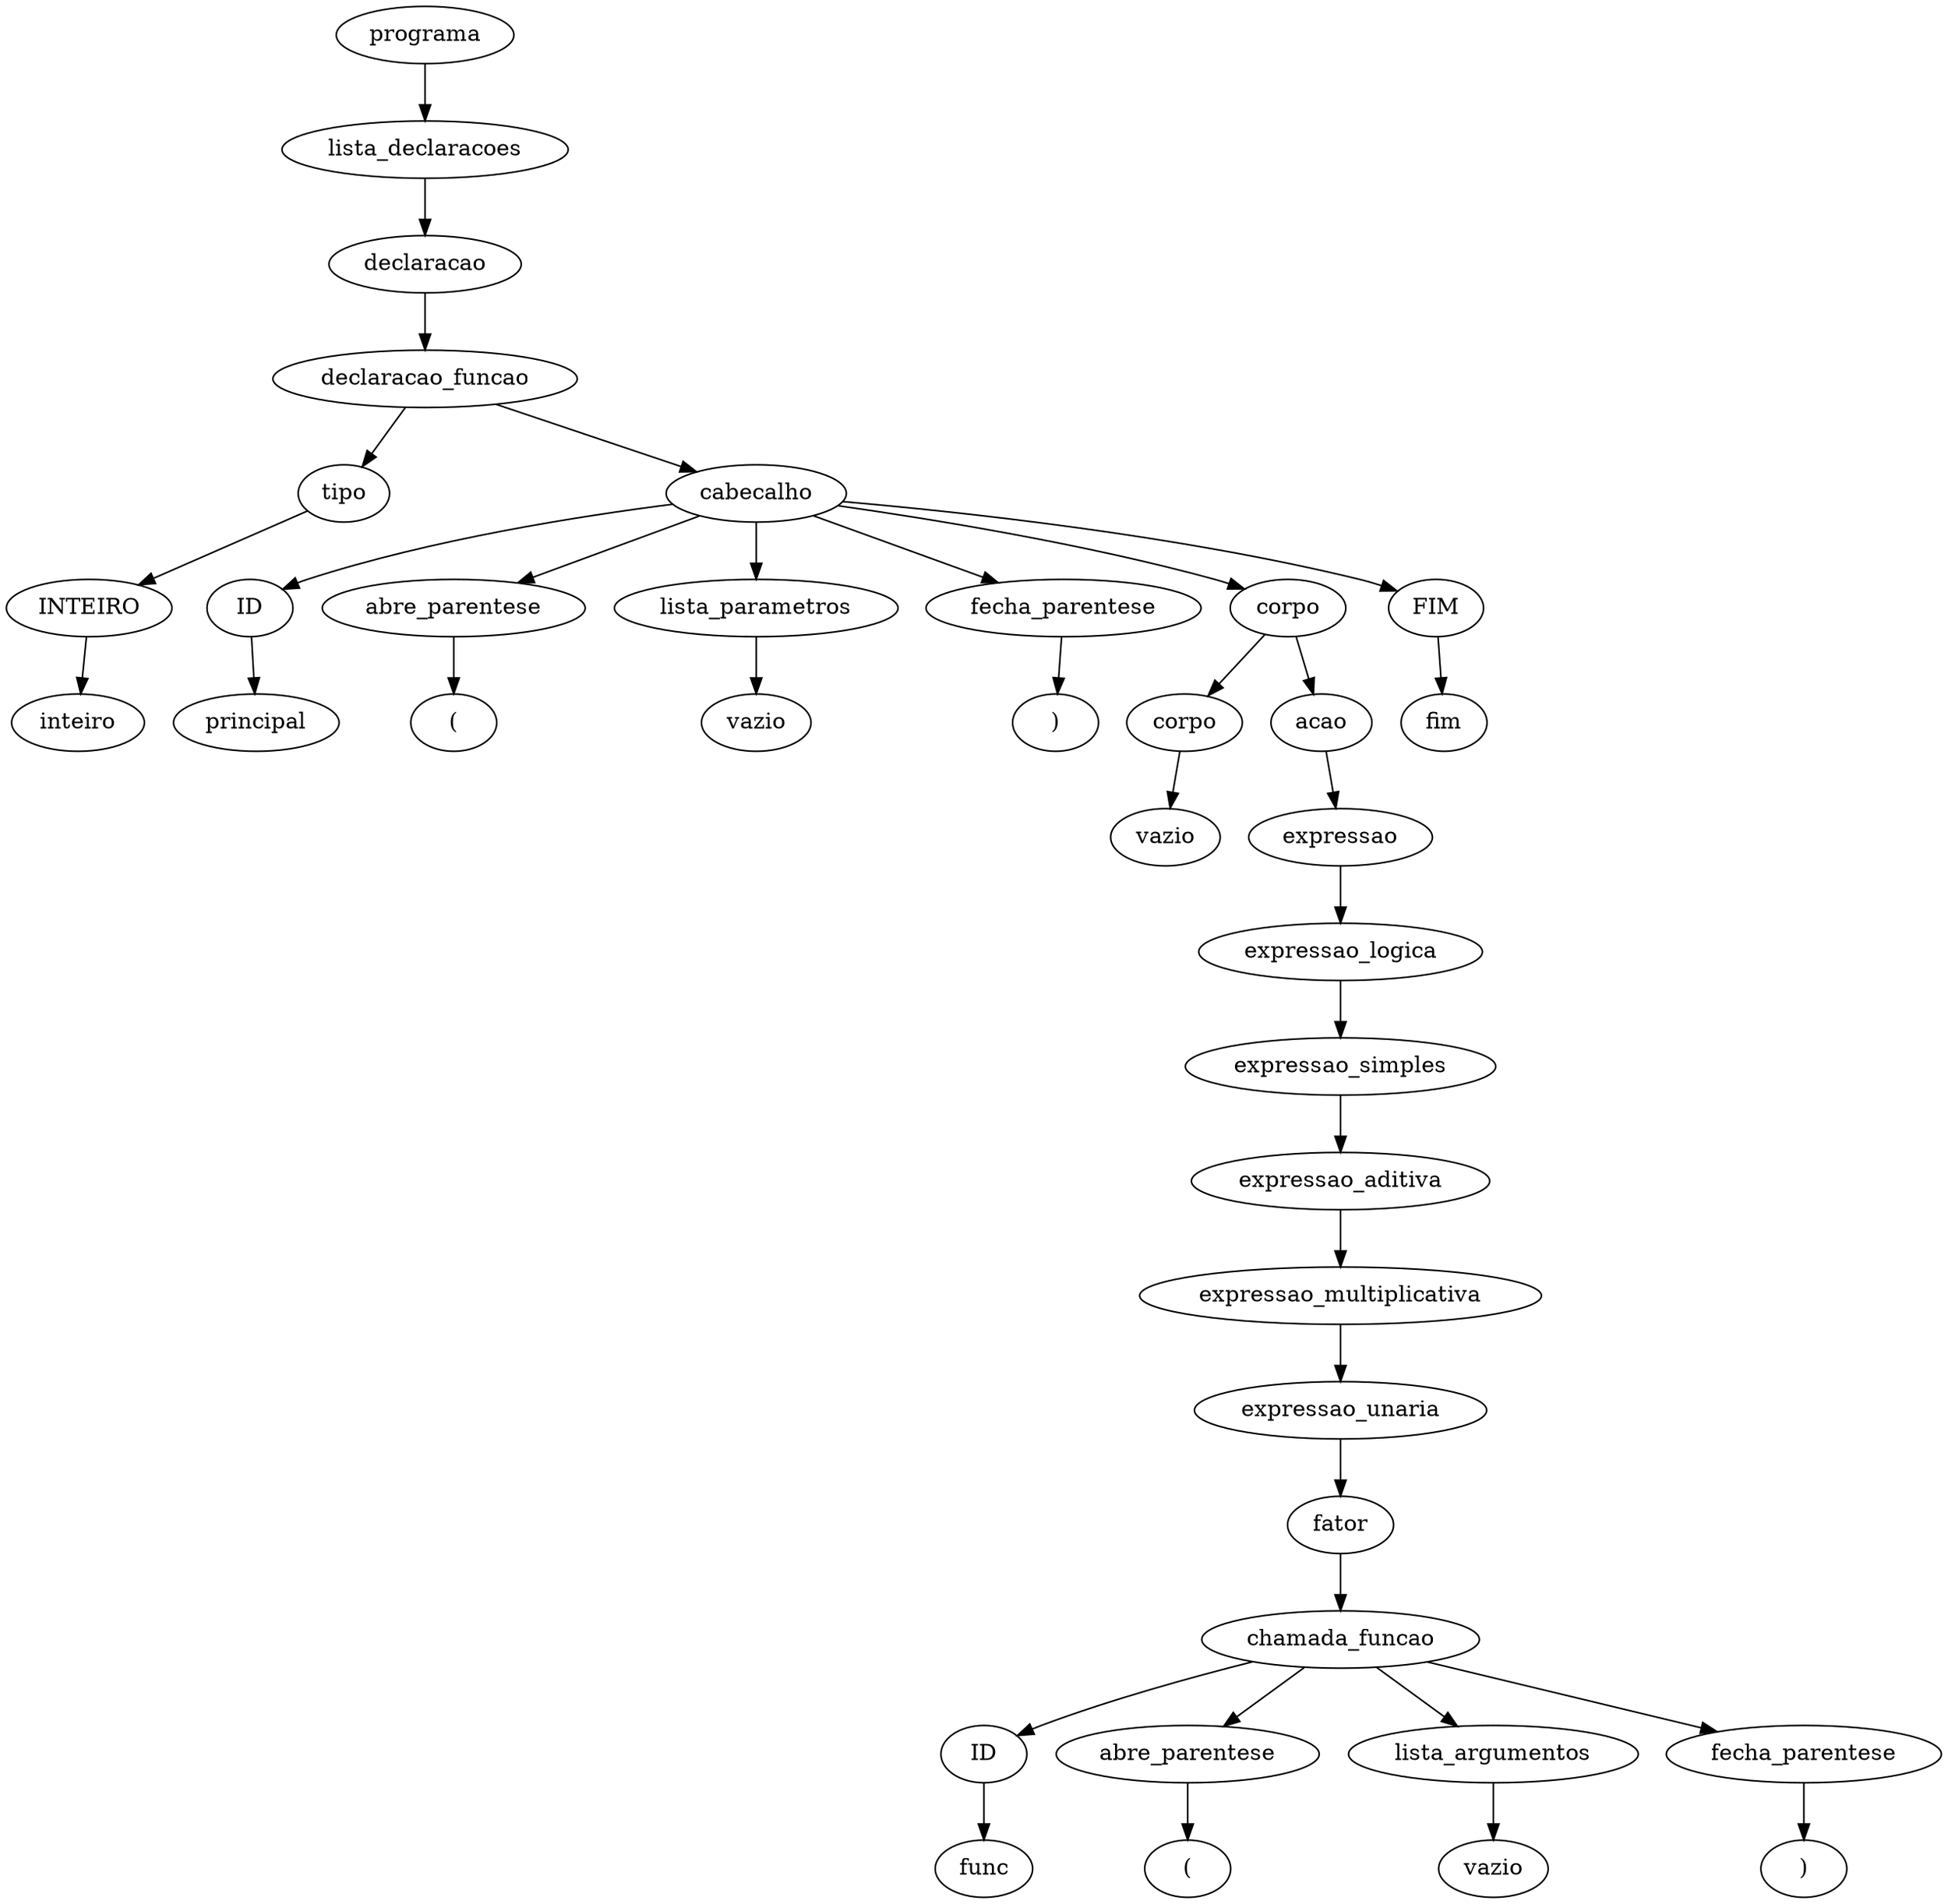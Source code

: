 digraph tree {
    "0x7fe99d719550" [label="programa"];
    "0x7fe9898f4820" [label="lista_declaracoes"];
    "0x7fe99d719460" [label="declaracao"];
    "0x7fe99d7195b0" [label="declaracao_funcao"];
    "0x7fe99d7194c0" [label="tipo"];
    "0x7fe99d719520" [label="INTEIRO"];
    "0x7fe99d719490" [label="inteiro"];
    "0x7fe99d6885b0" [label="cabecalho"];
    "0x7fe99d688850" [label="ID"];
    "0x7fe99d688670" [label="principal"];
    "0x7fe99d688c70" [label="abre_parentese"];
    "0x7fe99d688ca0" [label="("];
    "0x7fe99d6888e0" [label="lista_parametros"];
    "0x7fe99d719430" [label="vazio"];
    "0x7fe99d688cd0" [label="fecha_parentese"];
    "0x7fe99d688d00" [label=")"];
    "0x7fe99d6886d0" [label="corpo"];
    "0x7fe99d688760" [label="corpo"];
    "0x7fe99d7193a0" [label="vazio"];
    "0x7fe99d688700" [label="acao"];
    "0x7fe99d688550" [label="expressao"];
    "0x7fe99d688b50" [label="expressao_logica"];
    "0x7fe99d6889a0" [label="expressao_simples"];
    "0x7fe99d6887f0" [label="expressao_aditiva"];
    "0x7fe99d688b20" [label="expressao_multiplicativa"];
    "0x7fe99d688880" [label="expressao_unaria"];
    "0x7fe99d688a00" [label="fator"];
    "0x7fe99d688730" [label="chamada_funcao"];
    "0x7fe99d688580" [label="ID"];
    "0x7fe99d688a30" [label="func"];
    "0x7fe99d688a60" [label="abre_parentese"];
    "0x7fe99d688a90" [label="("];
    "0x7fe99d688910" [label="lista_argumentos"];
    "0x7fe99d6888b0" [label="vazio"];
    "0x7fe99d688ac0" [label="fecha_parentese"];
    "0x7fe99d688af0" [label=")"];
    "0x7fe99d688d30" [label="FIM"];
    "0x7fe99d688d60" [label="fim"];
    "0x7fe99d719550" -> "0x7fe9898f4820";
    "0x7fe9898f4820" -> "0x7fe99d719460";
    "0x7fe99d719460" -> "0x7fe99d7195b0";
    "0x7fe99d7195b0" -> "0x7fe99d7194c0";
    "0x7fe99d7195b0" -> "0x7fe99d6885b0";
    "0x7fe99d7194c0" -> "0x7fe99d719520";
    "0x7fe99d719520" -> "0x7fe99d719490";
    "0x7fe99d6885b0" -> "0x7fe99d688850";
    "0x7fe99d6885b0" -> "0x7fe99d688c70";
    "0x7fe99d6885b0" -> "0x7fe99d6888e0";
    "0x7fe99d6885b0" -> "0x7fe99d688cd0";
    "0x7fe99d6885b0" -> "0x7fe99d6886d0";
    "0x7fe99d6885b0" -> "0x7fe99d688d30";
    "0x7fe99d688850" -> "0x7fe99d688670";
    "0x7fe99d688c70" -> "0x7fe99d688ca0";
    "0x7fe99d6888e0" -> "0x7fe99d719430";
    "0x7fe99d688cd0" -> "0x7fe99d688d00";
    "0x7fe99d6886d0" -> "0x7fe99d688760";
    "0x7fe99d6886d0" -> "0x7fe99d688700";
    "0x7fe99d688760" -> "0x7fe99d7193a0";
    "0x7fe99d688700" -> "0x7fe99d688550";
    "0x7fe99d688550" -> "0x7fe99d688b50";
    "0x7fe99d688b50" -> "0x7fe99d6889a0";
    "0x7fe99d6889a0" -> "0x7fe99d6887f0";
    "0x7fe99d6887f0" -> "0x7fe99d688b20";
    "0x7fe99d688b20" -> "0x7fe99d688880";
    "0x7fe99d688880" -> "0x7fe99d688a00";
    "0x7fe99d688a00" -> "0x7fe99d688730";
    "0x7fe99d688730" -> "0x7fe99d688580";
    "0x7fe99d688730" -> "0x7fe99d688a60";
    "0x7fe99d688730" -> "0x7fe99d688910";
    "0x7fe99d688730" -> "0x7fe99d688ac0";
    "0x7fe99d688580" -> "0x7fe99d688a30";
    "0x7fe99d688a60" -> "0x7fe99d688a90";
    "0x7fe99d688910" -> "0x7fe99d6888b0";
    "0x7fe99d688ac0" -> "0x7fe99d688af0";
    "0x7fe99d688d30" -> "0x7fe99d688d60";
}
